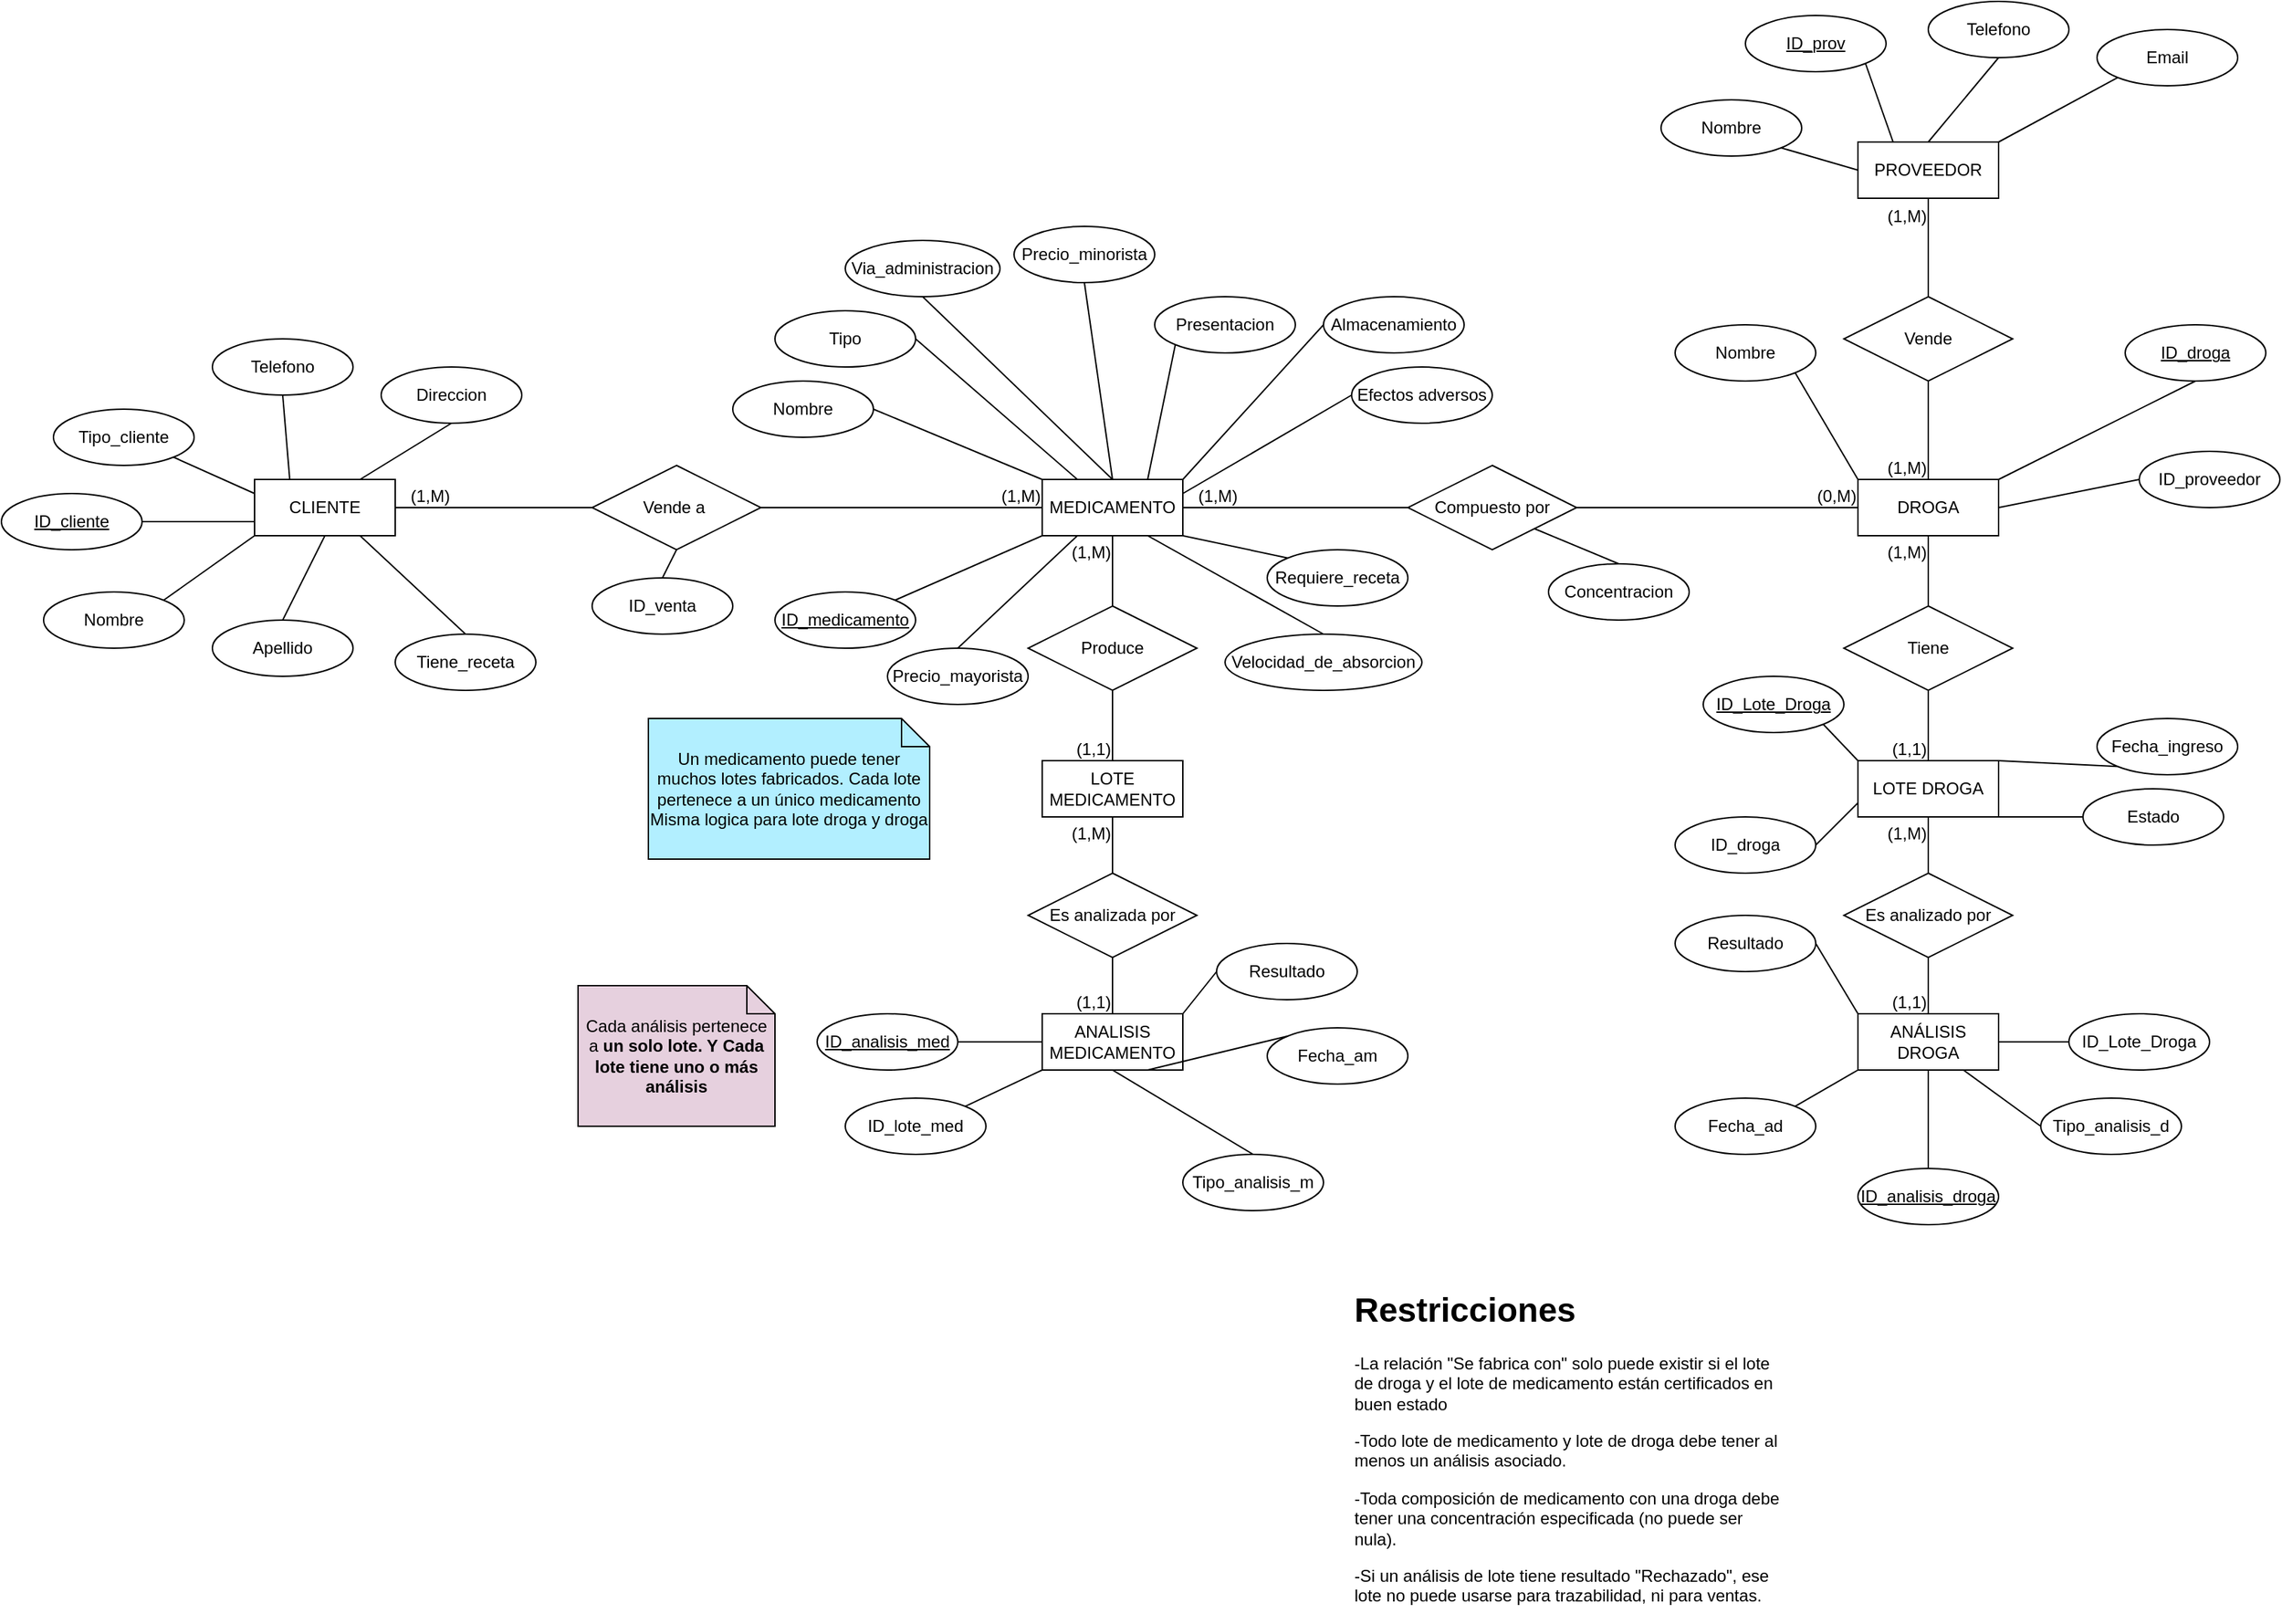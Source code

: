 <mxfile version="26.1.3">
  <diagram name="Página-1" id="_7hjYO3Eg4ipRepWvSzz">
    <mxGraphModel dx="2694" dy="1879" grid="1" gridSize="10" guides="1" tooltips="1" connect="1" arrows="1" fold="1" page="1" pageScale="1" pageWidth="827" pageHeight="1169" math="0" shadow="0">
      <root>
        <mxCell id="0" />
        <mxCell id="1" parent="0" />
        <mxCell id="qG-8T-zHR3JYp14bLmiY-1" value="MEDICAMENTO" style="whiteSpace=wrap;html=1;align=center;" parent="1" vertex="1">
          <mxGeometry x="290" y="140" width="100" height="40" as="geometry" />
        </mxCell>
        <mxCell id="qG-8T-zHR3JYp14bLmiY-2" value="Nombre" style="ellipse;whiteSpace=wrap;html=1;align=center;" parent="1" vertex="1">
          <mxGeometry x="70" y="70" width="100" height="40" as="geometry" />
        </mxCell>
        <mxCell id="qG-8T-zHR3JYp14bLmiY-3" value="ID_medicamento" style="ellipse;whiteSpace=wrap;html=1;align=center;fontStyle=4;" parent="1" vertex="1">
          <mxGeometry x="100" y="220" width="100" height="40" as="geometry" />
        </mxCell>
        <mxCell id="qG-8T-zHR3JYp14bLmiY-4" value="Tipo" style="ellipse;whiteSpace=wrap;html=1;align=center;" parent="1" vertex="1">
          <mxGeometry x="100" y="20" width="100" height="40" as="geometry" />
        </mxCell>
        <mxCell id="qG-8T-zHR3JYp14bLmiY-5" value="" style="endArrow=none;html=1;rounded=0;exitX=1;exitY=0.5;exitDx=0;exitDy=0;entryX=0.25;entryY=0;entryDx=0;entryDy=0;" parent="1" source="qG-8T-zHR3JYp14bLmiY-4" target="qG-8T-zHR3JYp14bLmiY-1" edge="1">
          <mxGeometry relative="1" as="geometry">
            <mxPoint x="330" y="220" as="sourcePoint" />
            <mxPoint x="490" y="220" as="targetPoint" />
          </mxGeometry>
        </mxCell>
        <mxCell id="qG-8T-zHR3JYp14bLmiY-6" value="" style="endArrow=none;html=1;rounded=0;exitX=1;exitY=0.5;exitDx=0;exitDy=0;entryX=0;entryY=0;entryDx=0;entryDy=0;" parent="1" source="qG-8T-zHR3JYp14bLmiY-2" target="qG-8T-zHR3JYp14bLmiY-1" edge="1">
          <mxGeometry relative="1" as="geometry">
            <mxPoint x="330" y="220" as="sourcePoint" />
            <mxPoint x="490" y="220" as="targetPoint" />
          </mxGeometry>
        </mxCell>
        <mxCell id="qG-8T-zHR3JYp14bLmiY-7" value="" style="endArrow=none;html=1;rounded=0;exitX=1;exitY=0;exitDx=0;exitDy=0;entryX=0;entryY=1;entryDx=0;entryDy=0;" parent="1" source="qG-8T-zHR3JYp14bLmiY-3" target="qG-8T-zHR3JYp14bLmiY-1" edge="1">
          <mxGeometry relative="1" as="geometry">
            <mxPoint x="330" y="220" as="sourcePoint" />
            <mxPoint x="490" y="220" as="targetPoint" />
          </mxGeometry>
        </mxCell>
        <mxCell id="qG-8T-zHR3JYp14bLmiY-8" value="Via_administracion" style="ellipse;whiteSpace=wrap;html=1;align=center;" parent="1" vertex="1">
          <mxGeometry x="150" y="-30" width="110" height="40" as="geometry" />
        </mxCell>
        <mxCell id="qG-8T-zHR3JYp14bLmiY-9" value="" style="endArrow=none;html=1;rounded=0;exitX=0.5;exitY=1;exitDx=0;exitDy=0;entryX=0.5;entryY=0;entryDx=0;entryDy=0;" parent="1" source="qG-8T-zHR3JYp14bLmiY-8" target="qG-8T-zHR3JYp14bLmiY-1" edge="1">
          <mxGeometry relative="1" as="geometry">
            <mxPoint x="330" y="220" as="sourcePoint" />
            <mxPoint x="490" y="220" as="targetPoint" />
          </mxGeometry>
        </mxCell>
        <mxCell id="qG-8T-zHR3JYp14bLmiY-11" value="Precio_minorista" style="ellipse;whiteSpace=wrap;html=1;align=center;" parent="1" vertex="1">
          <mxGeometry x="270" y="-40" width="100" height="40" as="geometry" />
        </mxCell>
        <mxCell id="qG-8T-zHR3JYp14bLmiY-12" value="Precio_mayorista" style="ellipse;whiteSpace=wrap;html=1;align=center;" parent="1" vertex="1">
          <mxGeometry x="180" y="260" width="100" height="40" as="geometry" />
        </mxCell>
        <mxCell id="qG-8T-zHR3JYp14bLmiY-13" value="" style="endArrow=none;html=1;rounded=0;exitX=0.5;exitY=0;exitDx=0;exitDy=0;entryX=0.25;entryY=1;entryDx=0;entryDy=0;" parent="1" source="qG-8T-zHR3JYp14bLmiY-12" target="qG-8T-zHR3JYp14bLmiY-1" edge="1">
          <mxGeometry relative="1" as="geometry">
            <mxPoint x="330" y="220" as="sourcePoint" />
            <mxPoint x="490" y="220" as="targetPoint" />
          </mxGeometry>
        </mxCell>
        <mxCell id="qG-8T-zHR3JYp14bLmiY-14" value="Velocidad_de_absorcion" style="ellipse;whiteSpace=wrap;html=1;align=center;" parent="1" vertex="1">
          <mxGeometry x="420" y="250" width="140" height="40" as="geometry" />
        </mxCell>
        <mxCell id="qG-8T-zHR3JYp14bLmiY-15" value="" style="endArrow=none;html=1;rounded=0;exitX=0.75;exitY=1;exitDx=0;exitDy=0;entryX=0.5;entryY=0;entryDx=0;entryDy=0;" parent="1" source="qG-8T-zHR3JYp14bLmiY-1" target="qG-8T-zHR3JYp14bLmiY-14" edge="1">
          <mxGeometry relative="1" as="geometry">
            <mxPoint x="330" y="220" as="sourcePoint" />
            <mxPoint x="490" y="220" as="targetPoint" />
          </mxGeometry>
        </mxCell>
        <mxCell id="qG-8T-zHR3JYp14bLmiY-16" value="Requiere_receta" style="ellipse;whiteSpace=wrap;html=1;align=center;" parent="1" vertex="1">
          <mxGeometry x="450" y="190" width="100" height="40" as="geometry" />
        </mxCell>
        <mxCell id="qG-8T-zHR3JYp14bLmiY-17" value="" style="endArrow=none;html=1;rounded=0;exitX=0.5;exitY=1;exitDx=0;exitDy=0;entryX=0.5;entryY=0;entryDx=0;entryDy=0;" parent="1" source="qG-8T-zHR3JYp14bLmiY-11" target="qG-8T-zHR3JYp14bLmiY-1" edge="1">
          <mxGeometry relative="1" as="geometry">
            <mxPoint x="330" y="220" as="sourcePoint" />
            <mxPoint x="490" y="220" as="targetPoint" />
          </mxGeometry>
        </mxCell>
        <mxCell id="qG-8T-zHR3JYp14bLmiY-18" value="" style="endArrow=none;html=1;rounded=0;exitX=1;exitY=1;exitDx=0;exitDy=0;entryX=0;entryY=0;entryDx=0;entryDy=0;" parent="1" source="qG-8T-zHR3JYp14bLmiY-1" target="qG-8T-zHR3JYp14bLmiY-16" edge="1">
          <mxGeometry relative="1" as="geometry">
            <mxPoint x="330" y="220" as="sourcePoint" />
            <mxPoint x="490" y="220" as="targetPoint" />
          </mxGeometry>
        </mxCell>
        <mxCell id="qG-8T-zHR3JYp14bLmiY-19" value="Presentacion" style="ellipse;whiteSpace=wrap;html=1;align=center;" parent="1" vertex="1">
          <mxGeometry x="370" y="10" width="100" height="40" as="geometry" />
        </mxCell>
        <mxCell id="qG-8T-zHR3JYp14bLmiY-20" value="Almacenamiento" style="ellipse;whiteSpace=wrap;html=1;align=center;" parent="1" vertex="1">
          <mxGeometry x="490" y="10" width="100" height="40" as="geometry" />
        </mxCell>
        <mxCell id="qG-8T-zHR3JYp14bLmiY-21" value="Efectos adversos" style="ellipse;whiteSpace=wrap;html=1;align=center;" parent="1" vertex="1">
          <mxGeometry x="510" y="60" width="100" height="40" as="geometry" />
        </mxCell>
        <mxCell id="qG-8T-zHR3JYp14bLmiY-22" value="" style="endArrow=none;html=1;rounded=0;exitX=0.75;exitY=0;exitDx=0;exitDy=0;entryX=0;entryY=1;entryDx=0;entryDy=0;" parent="1" source="qG-8T-zHR3JYp14bLmiY-1" target="qG-8T-zHR3JYp14bLmiY-19" edge="1">
          <mxGeometry relative="1" as="geometry">
            <mxPoint x="330" y="220" as="sourcePoint" />
            <mxPoint x="490" y="220" as="targetPoint" />
          </mxGeometry>
        </mxCell>
        <mxCell id="qG-8T-zHR3JYp14bLmiY-23" value="" style="endArrow=none;html=1;rounded=0;exitX=1;exitY=0;exitDx=0;exitDy=0;entryX=0;entryY=0.5;entryDx=0;entryDy=0;" parent="1" source="qG-8T-zHR3JYp14bLmiY-1" target="qG-8T-zHR3JYp14bLmiY-20" edge="1">
          <mxGeometry relative="1" as="geometry">
            <mxPoint x="330" y="220" as="sourcePoint" />
            <mxPoint x="490" y="220" as="targetPoint" />
          </mxGeometry>
        </mxCell>
        <mxCell id="qG-8T-zHR3JYp14bLmiY-24" value="" style="endArrow=none;html=1;rounded=0;entryX=0;entryY=0.5;entryDx=0;entryDy=0;exitX=1;exitY=0.25;exitDx=0;exitDy=0;" parent="1" source="qG-8T-zHR3JYp14bLmiY-1" target="qG-8T-zHR3JYp14bLmiY-21" edge="1">
          <mxGeometry relative="1" as="geometry">
            <mxPoint x="400" y="150" as="sourcePoint" />
            <mxPoint x="490" y="220" as="targetPoint" />
          </mxGeometry>
        </mxCell>
        <mxCell id="qG-8T-zHR3JYp14bLmiY-25" value="DROGA" style="whiteSpace=wrap;html=1;align=center;" parent="1" vertex="1">
          <mxGeometry x="870" y="140" width="100" height="40" as="geometry" />
        </mxCell>
        <mxCell id="qG-8T-zHR3JYp14bLmiY-26" value="ID_droga" style="ellipse;whiteSpace=wrap;html=1;align=center;fontStyle=4;" parent="1" vertex="1">
          <mxGeometry x="1060" y="30" width="100" height="40" as="geometry" />
        </mxCell>
        <mxCell id="qG-8T-zHR3JYp14bLmiY-27" value="" style="endArrow=none;html=1;rounded=0;exitX=0.5;exitY=1;exitDx=0;exitDy=0;entryX=1;entryY=0;entryDx=0;entryDy=0;" parent="1" source="qG-8T-zHR3JYp14bLmiY-26" target="qG-8T-zHR3JYp14bLmiY-25" edge="1">
          <mxGeometry relative="1" as="geometry">
            <mxPoint x="710" y="220" as="sourcePoint" />
            <mxPoint x="870" y="220" as="targetPoint" />
          </mxGeometry>
        </mxCell>
        <mxCell id="qG-8T-zHR3JYp14bLmiY-28" value="Nombre" style="ellipse;whiteSpace=wrap;html=1;align=center;" parent="1" vertex="1">
          <mxGeometry x="740" y="30" width="100" height="40" as="geometry" />
        </mxCell>
        <mxCell id="qG-8T-zHR3JYp14bLmiY-29" value="" style="endArrow=none;html=1;rounded=0;exitX=1;exitY=1;exitDx=0;exitDy=0;entryX=0;entryY=0;entryDx=0;entryDy=0;" parent="1" source="qG-8T-zHR3JYp14bLmiY-28" target="qG-8T-zHR3JYp14bLmiY-25" edge="1">
          <mxGeometry relative="1" as="geometry">
            <mxPoint x="710" y="220" as="sourcePoint" />
            <mxPoint x="870" y="220" as="targetPoint" />
          </mxGeometry>
        </mxCell>
        <mxCell id="qG-8T-zHR3JYp14bLmiY-37" value="LOTE DROGA" style="whiteSpace=wrap;html=1;align=center;" parent="1" vertex="1">
          <mxGeometry x="870" y="340" width="100" height="40" as="geometry" />
        </mxCell>
        <mxCell id="qG-8T-zHR3JYp14bLmiY-38" value="ID_Lote_Droga" style="ellipse;whiteSpace=wrap;html=1;align=center;fontStyle=4;" parent="1" vertex="1">
          <mxGeometry x="760" y="280" width="100" height="40" as="geometry" />
        </mxCell>
        <mxCell id="qG-8T-zHR3JYp14bLmiY-39" value="ID_droga" style="ellipse;whiteSpace=wrap;html=1;align=center;" parent="1" vertex="1">
          <mxGeometry x="740" y="380" width="100" height="40" as="geometry" />
        </mxCell>
        <mxCell id="qG-8T-zHR3JYp14bLmiY-40" value="Estado" style="ellipse;whiteSpace=wrap;html=1;align=center;" parent="1" vertex="1">
          <mxGeometry x="1030" y="360" width="100" height="40" as="geometry" />
        </mxCell>
        <mxCell id="qG-8T-zHR3JYp14bLmiY-41" value="Fecha_ingreso" style="ellipse;whiteSpace=wrap;html=1;align=center;" parent="1" vertex="1">
          <mxGeometry x="1040" y="310" width="100" height="40" as="geometry" />
        </mxCell>
        <mxCell id="qG-8T-zHR3JYp14bLmiY-42" value="" style="endArrow=none;html=1;rounded=0;exitX=0;exitY=0.5;exitDx=0;exitDy=0;entryX=1;entryY=1;entryDx=0;entryDy=0;" parent="1" source="qG-8T-zHR3JYp14bLmiY-40" target="qG-8T-zHR3JYp14bLmiY-37" edge="1">
          <mxGeometry relative="1" as="geometry">
            <mxPoint x="710" y="320" as="sourcePoint" />
            <mxPoint x="870" y="320" as="targetPoint" />
          </mxGeometry>
        </mxCell>
        <mxCell id="qG-8T-zHR3JYp14bLmiY-43" value="" style="endArrow=none;html=1;rounded=0;exitX=1;exitY=0.5;exitDx=0;exitDy=0;entryX=0;entryY=0.75;entryDx=0;entryDy=0;" parent="1" source="qG-8T-zHR3JYp14bLmiY-39" target="qG-8T-zHR3JYp14bLmiY-37" edge="1">
          <mxGeometry relative="1" as="geometry">
            <mxPoint x="710" y="320" as="sourcePoint" />
            <mxPoint x="870" y="320" as="targetPoint" />
          </mxGeometry>
        </mxCell>
        <mxCell id="qG-8T-zHR3JYp14bLmiY-44" value="" style="endArrow=none;html=1;rounded=0;exitX=1;exitY=1;exitDx=0;exitDy=0;entryX=0;entryY=0;entryDx=0;entryDy=0;" parent="1" source="qG-8T-zHR3JYp14bLmiY-38" target="qG-8T-zHR3JYp14bLmiY-37" edge="1">
          <mxGeometry relative="1" as="geometry">
            <mxPoint x="710" y="320" as="sourcePoint" />
            <mxPoint x="870" y="320" as="targetPoint" />
          </mxGeometry>
        </mxCell>
        <mxCell id="qG-8T-zHR3JYp14bLmiY-45" value="" style="endArrow=none;html=1;rounded=0;exitX=0;exitY=1;exitDx=0;exitDy=0;entryX=1;entryY=0;entryDx=0;entryDy=0;" parent="1" source="qG-8T-zHR3JYp14bLmiY-41" target="qG-8T-zHR3JYp14bLmiY-37" edge="1">
          <mxGeometry relative="1" as="geometry">
            <mxPoint x="710" y="320" as="sourcePoint" />
            <mxPoint x="870" y="320" as="targetPoint" />
          </mxGeometry>
        </mxCell>
        <mxCell id="qG-8T-zHR3JYp14bLmiY-46" value="ANÁLISIS DROGA" style="whiteSpace=wrap;html=1;align=center;" parent="1" vertex="1">
          <mxGeometry x="870" y="520" width="100" height="40" as="geometry" />
        </mxCell>
        <mxCell id="qG-8T-zHR3JYp14bLmiY-47" value="Resultado" style="ellipse;whiteSpace=wrap;html=1;align=center;" parent="1" vertex="1">
          <mxGeometry x="740" y="450" width="100" height="40" as="geometry" />
        </mxCell>
        <mxCell id="qG-8T-zHR3JYp14bLmiY-48" value="ID_Lote_Droga" style="ellipse;whiteSpace=wrap;html=1;align=center;" parent="1" vertex="1">
          <mxGeometry x="1020" y="520" width="100" height="40" as="geometry" />
        </mxCell>
        <mxCell id="hQHhv29obX2Jll2vHx8n-1" value="" style="endArrow=none;html=1;rounded=0;exitX=0;exitY=0.5;exitDx=0;exitDy=0;entryX=1;entryY=0.5;entryDx=0;entryDy=0;" parent="1" source="qG-8T-zHR3JYp14bLmiY-48" target="qG-8T-zHR3JYp14bLmiY-46" edge="1">
          <mxGeometry relative="1" as="geometry">
            <mxPoint x="490" y="420" as="sourcePoint" />
            <mxPoint x="650" y="420" as="targetPoint" />
          </mxGeometry>
        </mxCell>
        <mxCell id="hQHhv29obX2Jll2vHx8n-2" value="" style="endArrow=none;html=1;rounded=0;exitX=1;exitY=0.5;exitDx=0;exitDy=0;entryX=0;entryY=0;entryDx=0;entryDy=0;" parent="1" source="qG-8T-zHR3JYp14bLmiY-47" target="qG-8T-zHR3JYp14bLmiY-46" edge="1">
          <mxGeometry relative="1" as="geometry">
            <mxPoint x="490" y="420" as="sourcePoint" />
            <mxPoint x="650" y="420" as="targetPoint" />
          </mxGeometry>
        </mxCell>
        <mxCell id="hQHhv29obX2Jll2vHx8n-3" value="Compuesto por" style="shape=rhombus;perimeter=rhombusPerimeter;whiteSpace=wrap;html=1;align=center;" parent="1" vertex="1">
          <mxGeometry x="550" y="130" width="120" height="60" as="geometry" />
        </mxCell>
        <mxCell id="hQHhv29obX2Jll2vHx8n-4" value="" style="endArrow=none;html=1;rounded=0;entryX=1;entryY=0.5;entryDx=0;entryDy=0;exitX=0;exitY=0.5;exitDx=0;exitDy=0;" parent="1" source="hQHhv29obX2Jll2vHx8n-3" target="qG-8T-zHR3JYp14bLmiY-1" edge="1">
          <mxGeometry relative="1" as="geometry">
            <mxPoint x="730" y="130" as="sourcePoint" />
            <mxPoint x="890" y="130" as="targetPoint" />
          </mxGeometry>
        </mxCell>
        <mxCell id="hQHhv29obX2Jll2vHx8n-5" value="(1,M)" style="resizable=0;html=1;whiteSpace=wrap;align=right;verticalAlign=bottom;" parent="hQHhv29obX2Jll2vHx8n-4" connectable="0" vertex="1">
          <mxGeometry x="1" relative="1" as="geometry">
            <mxPoint x="40" as="offset" />
          </mxGeometry>
        </mxCell>
        <mxCell id="hQHhv29obX2Jll2vHx8n-7" value="" style="endArrow=none;html=1;rounded=0;entryX=0;entryY=0.5;entryDx=0;entryDy=0;exitX=1;exitY=0.5;exitDx=0;exitDy=0;" parent="1" source="hQHhv29obX2Jll2vHx8n-3" target="qG-8T-zHR3JYp14bLmiY-25" edge="1">
          <mxGeometry relative="1" as="geometry">
            <mxPoint x="600" y="140" as="sourcePoint" />
            <mxPoint x="760" y="140" as="targetPoint" />
          </mxGeometry>
        </mxCell>
        <mxCell id="hQHhv29obX2Jll2vHx8n-8" value="(0,M)" style="resizable=0;html=1;whiteSpace=wrap;align=right;verticalAlign=bottom;" parent="hQHhv29obX2Jll2vHx8n-7" connectable="0" vertex="1">
          <mxGeometry x="1" relative="1" as="geometry" />
        </mxCell>
        <mxCell id="hQHhv29obX2Jll2vHx8n-9" value="Tiene" style="shape=rhombus;perimeter=rhombusPerimeter;whiteSpace=wrap;html=1;align=center;" parent="1" vertex="1">
          <mxGeometry x="860" y="230" width="120" height="60" as="geometry" />
        </mxCell>
        <mxCell id="hQHhv29obX2Jll2vHx8n-10" value="Produce" style="shape=rhombus;perimeter=rhombusPerimeter;whiteSpace=wrap;html=1;align=center;" parent="1" vertex="1">
          <mxGeometry x="280" y="230" width="120" height="60" as="geometry" />
        </mxCell>
        <mxCell id="hQHhv29obX2Jll2vHx8n-11" value="LOTE MEDICAMENTO" style="whiteSpace=wrap;html=1;align=center;" parent="1" vertex="1">
          <mxGeometry x="290" y="340" width="100" height="40" as="geometry" />
        </mxCell>
        <mxCell id="hQHhv29obX2Jll2vHx8n-12" value="" style="endArrow=none;html=1;rounded=0;entryX=0.5;entryY=0;entryDx=0;entryDy=0;exitX=0.5;exitY=1;exitDx=0;exitDy=0;" parent="1" source="hQHhv29obX2Jll2vHx8n-9" target="qG-8T-zHR3JYp14bLmiY-37" edge="1">
          <mxGeometry relative="1" as="geometry">
            <mxPoint x="450" y="350" as="sourcePoint" />
            <mxPoint x="610" y="350" as="targetPoint" />
          </mxGeometry>
        </mxCell>
        <mxCell id="hQHhv29obX2Jll2vHx8n-13" value="(1,1)" style="resizable=0;html=1;whiteSpace=wrap;align=right;verticalAlign=bottom;" parent="hQHhv29obX2Jll2vHx8n-12" connectable="0" vertex="1">
          <mxGeometry x="1" relative="1" as="geometry" />
        </mxCell>
        <mxCell id="hQHhv29obX2Jll2vHx8n-14" value="" style="endArrow=none;html=1;rounded=0;entryX=0.5;entryY=1;entryDx=0;entryDy=0;exitX=0.5;exitY=0;exitDx=0;exitDy=0;" parent="1" source="hQHhv29obX2Jll2vHx8n-9" target="qG-8T-zHR3JYp14bLmiY-25" edge="1">
          <mxGeometry relative="1" as="geometry">
            <mxPoint x="450" y="350" as="sourcePoint" />
            <mxPoint x="610" y="350" as="targetPoint" />
          </mxGeometry>
        </mxCell>
        <mxCell id="hQHhv29obX2Jll2vHx8n-15" value="(1,M)" style="resizable=0;html=1;whiteSpace=wrap;align=right;verticalAlign=bottom;" parent="hQHhv29obX2Jll2vHx8n-14" connectable="0" vertex="1">
          <mxGeometry x="1" relative="1" as="geometry">
            <mxPoint y="20" as="offset" />
          </mxGeometry>
        </mxCell>
        <mxCell id="hQHhv29obX2Jll2vHx8n-17" value="" style="endArrow=none;html=1;rounded=0;exitX=0.5;exitY=0;exitDx=0;exitDy=0;entryX=0.5;entryY=1;entryDx=0;entryDy=0;" parent="1" source="hQHhv29obX2Jll2vHx8n-10" target="qG-8T-zHR3JYp14bLmiY-1" edge="1">
          <mxGeometry relative="1" as="geometry">
            <mxPoint x="270" y="180" as="sourcePoint" />
            <mxPoint x="340" y="200" as="targetPoint" />
          </mxGeometry>
        </mxCell>
        <mxCell id="hQHhv29obX2Jll2vHx8n-18" value="(1,M)" style="resizable=0;html=1;whiteSpace=wrap;align=right;verticalAlign=bottom;" parent="hQHhv29obX2Jll2vHx8n-17" connectable="0" vertex="1">
          <mxGeometry x="1" relative="1" as="geometry">
            <mxPoint y="20" as="offset" />
          </mxGeometry>
        </mxCell>
        <mxCell id="hQHhv29obX2Jll2vHx8n-21" value="" style="endArrow=none;html=1;rounded=0;entryX=0.5;entryY=0;entryDx=0;entryDy=0;exitX=0.5;exitY=1;exitDx=0;exitDy=0;" parent="1" source="hQHhv29obX2Jll2vHx8n-10" target="hQHhv29obX2Jll2vHx8n-11" edge="1">
          <mxGeometry relative="1" as="geometry">
            <mxPoint x="270" y="370" as="sourcePoint" />
            <mxPoint x="430" y="370" as="targetPoint" />
          </mxGeometry>
        </mxCell>
        <mxCell id="hQHhv29obX2Jll2vHx8n-22" value="(1,1)" style="resizable=0;html=1;whiteSpace=wrap;align=right;verticalAlign=bottom;" parent="hQHhv29obX2Jll2vHx8n-21" connectable="0" vertex="1">
          <mxGeometry x="1" relative="1" as="geometry" />
        </mxCell>
        <mxCell id="hQHhv29obX2Jll2vHx8n-23" value="Es analizado por" style="shape=rhombus;perimeter=rhombusPerimeter;whiteSpace=wrap;html=1;align=center;" parent="1" vertex="1">
          <mxGeometry x="860" y="420" width="120" height="60" as="geometry" />
        </mxCell>
        <mxCell id="hQHhv29obX2Jll2vHx8n-24" value="" style="endArrow=none;html=1;rounded=0;entryX=0.5;entryY=0;entryDx=0;entryDy=0;exitX=0.5;exitY=1;exitDx=0;exitDy=0;" parent="1" source="hQHhv29obX2Jll2vHx8n-23" target="qG-8T-zHR3JYp14bLmiY-46" edge="1">
          <mxGeometry relative="1" as="geometry">
            <mxPoint x="800" y="540" as="sourcePoint" />
            <mxPoint x="960" y="540" as="targetPoint" />
          </mxGeometry>
        </mxCell>
        <mxCell id="hQHhv29obX2Jll2vHx8n-25" value="(1,1)" style="resizable=0;html=1;whiteSpace=wrap;align=right;verticalAlign=bottom;" parent="hQHhv29obX2Jll2vHx8n-24" connectable="0" vertex="1">
          <mxGeometry x="1" relative="1" as="geometry" />
        </mxCell>
        <mxCell id="hQHhv29obX2Jll2vHx8n-26" value="" style="endArrow=none;html=1;rounded=0;entryX=0.5;entryY=1;entryDx=0;entryDy=0;exitX=0.5;exitY=0;exitDx=0;exitDy=0;" parent="1" source="hQHhv29obX2Jll2vHx8n-23" target="qG-8T-zHR3JYp14bLmiY-37" edge="1">
          <mxGeometry relative="1" as="geometry">
            <mxPoint x="800" y="540" as="sourcePoint" />
            <mxPoint x="970" y="410" as="targetPoint" />
          </mxGeometry>
        </mxCell>
        <mxCell id="hQHhv29obX2Jll2vHx8n-27" value="(1,M)" style="resizable=0;html=1;whiteSpace=wrap;align=right;verticalAlign=bottom;" parent="hQHhv29obX2Jll2vHx8n-26" connectable="0" vertex="1">
          <mxGeometry x="1" relative="1" as="geometry">
            <mxPoint y="20" as="offset" />
          </mxGeometry>
        </mxCell>
        <mxCell id="hQHhv29obX2Jll2vHx8n-29" value="Es analizada por" style="shape=rhombus;perimeter=rhombusPerimeter;whiteSpace=wrap;html=1;align=center;" parent="1" vertex="1">
          <mxGeometry x="280" y="420" width="120" height="60" as="geometry" />
        </mxCell>
        <mxCell id="hQHhv29obX2Jll2vHx8n-30" value="ANALISIS MEDICAMENTO" style="whiteSpace=wrap;html=1;align=center;" parent="1" vertex="1">
          <mxGeometry x="290" y="520" width="100" height="40" as="geometry" />
        </mxCell>
        <mxCell id="hQHhv29obX2Jll2vHx8n-31" value="" style="endArrow=none;html=1;rounded=0;entryX=0.5;entryY=0;entryDx=0;entryDy=0;exitX=0.5;exitY=1;exitDx=0;exitDy=0;" parent="1" source="hQHhv29obX2Jll2vHx8n-29" target="hQHhv29obX2Jll2vHx8n-30" edge="1">
          <mxGeometry relative="1" as="geometry">
            <mxPoint x="500" y="410" as="sourcePoint" />
            <mxPoint x="660" y="410" as="targetPoint" />
          </mxGeometry>
        </mxCell>
        <mxCell id="hQHhv29obX2Jll2vHx8n-32" value="(1,1)" style="resizable=0;html=1;whiteSpace=wrap;align=right;verticalAlign=bottom;" parent="hQHhv29obX2Jll2vHx8n-31" connectable="0" vertex="1">
          <mxGeometry x="1" relative="1" as="geometry" />
        </mxCell>
        <mxCell id="hQHhv29obX2Jll2vHx8n-33" value="" style="endArrow=none;html=1;rounded=0;entryX=0.5;entryY=1;entryDx=0;entryDy=0;exitX=0.5;exitY=0;exitDx=0;exitDy=0;" parent="1" source="hQHhv29obX2Jll2vHx8n-29" target="hQHhv29obX2Jll2vHx8n-11" edge="1">
          <mxGeometry relative="1" as="geometry">
            <mxPoint x="410" y="460" as="sourcePoint" />
            <mxPoint x="570" y="460" as="targetPoint" />
          </mxGeometry>
        </mxCell>
        <mxCell id="hQHhv29obX2Jll2vHx8n-34" value="(1,M)" style="resizable=0;html=1;whiteSpace=wrap;align=right;verticalAlign=bottom;" parent="hQHhv29obX2Jll2vHx8n-33" connectable="0" vertex="1">
          <mxGeometry x="1" relative="1" as="geometry">
            <mxPoint y="20" as="offset" />
          </mxGeometry>
        </mxCell>
        <mxCell id="hQHhv29obX2Jll2vHx8n-35" value="ID_analisis_med" style="ellipse;whiteSpace=wrap;html=1;align=center;fontStyle=4;" parent="1" vertex="1">
          <mxGeometry x="130" y="520" width="100" height="40" as="geometry" />
        </mxCell>
        <mxCell id="hQHhv29obX2Jll2vHx8n-36" value="ID_lote_med" style="ellipse;whiteSpace=wrap;html=1;align=center;" parent="1" vertex="1">
          <mxGeometry x="150" y="580" width="100" height="40" as="geometry" />
        </mxCell>
        <mxCell id="hQHhv29obX2Jll2vHx8n-37" value="Resultado" style="ellipse;whiteSpace=wrap;html=1;align=center;" parent="1" vertex="1">
          <mxGeometry x="414" y="470" width="100" height="40" as="geometry" />
        </mxCell>
        <mxCell id="hQHhv29obX2Jll2vHx8n-38" value="Fecha_am" style="ellipse;whiteSpace=wrap;html=1;align=center;" parent="1" vertex="1">
          <mxGeometry x="450" y="530" width="100" height="40" as="geometry" />
        </mxCell>
        <mxCell id="hQHhv29obX2Jll2vHx8n-39" value="Tipo_analisis_m" style="ellipse;whiteSpace=wrap;html=1;align=center;" parent="1" vertex="1">
          <mxGeometry x="390" y="620" width="100" height="40" as="geometry" />
        </mxCell>
        <mxCell id="hQHhv29obX2Jll2vHx8n-40" value="" style="endArrow=none;html=1;rounded=0;exitX=1;exitY=0.5;exitDx=0;exitDy=0;entryX=0;entryY=0.5;entryDx=0;entryDy=0;" parent="1" source="hQHhv29obX2Jll2vHx8n-35" target="hQHhv29obX2Jll2vHx8n-30" edge="1">
          <mxGeometry relative="1" as="geometry">
            <mxPoint x="500" y="490" as="sourcePoint" />
            <mxPoint x="660" y="490" as="targetPoint" />
          </mxGeometry>
        </mxCell>
        <mxCell id="hQHhv29obX2Jll2vHx8n-41" value="" style="endArrow=none;html=1;rounded=0;exitX=1;exitY=0;exitDx=0;exitDy=0;entryX=0;entryY=1;entryDx=0;entryDy=0;" parent="1" source="hQHhv29obX2Jll2vHx8n-36" target="hQHhv29obX2Jll2vHx8n-30" edge="1">
          <mxGeometry relative="1" as="geometry">
            <mxPoint x="500" y="490" as="sourcePoint" />
            <mxPoint x="660" y="490" as="targetPoint" />
          </mxGeometry>
        </mxCell>
        <mxCell id="hQHhv29obX2Jll2vHx8n-42" value="" style="endArrow=none;html=1;rounded=0;exitX=0.5;exitY=1;exitDx=0;exitDy=0;entryX=0.5;entryY=0;entryDx=0;entryDy=0;" parent="1" source="hQHhv29obX2Jll2vHx8n-30" target="hQHhv29obX2Jll2vHx8n-39" edge="1">
          <mxGeometry relative="1" as="geometry">
            <mxPoint x="500" y="490" as="sourcePoint" />
            <mxPoint x="660" y="490" as="targetPoint" />
          </mxGeometry>
        </mxCell>
        <mxCell id="hQHhv29obX2Jll2vHx8n-43" value="" style="endArrow=none;html=1;rounded=0;exitX=0.75;exitY=1;exitDx=0;exitDy=0;entryX=0;entryY=0;entryDx=0;entryDy=0;" parent="1" source="hQHhv29obX2Jll2vHx8n-30" target="hQHhv29obX2Jll2vHx8n-38" edge="1">
          <mxGeometry relative="1" as="geometry">
            <mxPoint x="500" y="490" as="sourcePoint" />
            <mxPoint x="660" y="490" as="targetPoint" />
          </mxGeometry>
        </mxCell>
        <mxCell id="hQHhv29obX2Jll2vHx8n-45" value="" style="endArrow=none;html=1;rounded=0;exitX=1;exitY=0;exitDx=0;exitDy=0;entryX=0;entryY=0.5;entryDx=0;entryDy=0;" parent="1" source="hQHhv29obX2Jll2vHx8n-30" target="hQHhv29obX2Jll2vHx8n-37" edge="1">
          <mxGeometry relative="1" as="geometry">
            <mxPoint x="500" y="490" as="sourcePoint" />
            <mxPoint x="660" y="490" as="targetPoint" />
          </mxGeometry>
        </mxCell>
        <mxCell id="hQHhv29obX2Jll2vHx8n-46" value="Fecha_ad" style="ellipse;whiteSpace=wrap;html=1;align=center;" parent="1" vertex="1">
          <mxGeometry x="740" y="580" width="100" height="40" as="geometry" />
        </mxCell>
        <mxCell id="hQHhv29obX2Jll2vHx8n-47" value="Tipo_analisis_d" style="ellipse;whiteSpace=wrap;html=1;align=center;" parent="1" vertex="1">
          <mxGeometry x="1000" y="580" width="100" height="40" as="geometry" />
        </mxCell>
        <mxCell id="hQHhv29obX2Jll2vHx8n-48" value="" style="endArrow=none;html=1;rounded=0;exitX=1;exitY=0;exitDx=0;exitDy=0;entryX=0;entryY=1;entryDx=0;entryDy=0;" parent="1" source="hQHhv29obX2Jll2vHx8n-46" target="qG-8T-zHR3JYp14bLmiY-46" edge="1">
          <mxGeometry relative="1" as="geometry">
            <mxPoint x="570" y="470" as="sourcePoint" />
            <mxPoint x="730" y="470" as="targetPoint" />
          </mxGeometry>
        </mxCell>
        <mxCell id="hQHhv29obX2Jll2vHx8n-49" value="" style="endArrow=none;html=1;rounded=0;entryX=0;entryY=0.5;entryDx=0;entryDy=0;exitX=0.75;exitY=1;exitDx=0;exitDy=0;" parent="1" source="qG-8T-zHR3JYp14bLmiY-46" target="hQHhv29obX2Jll2vHx8n-47" edge="1">
          <mxGeometry relative="1" as="geometry">
            <mxPoint x="570" y="470" as="sourcePoint" />
            <mxPoint x="730" y="470" as="targetPoint" />
          </mxGeometry>
        </mxCell>
        <mxCell id="hQHhv29obX2Jll2vHx8n-51" value="Un medicamento puede tener muchos lotes fabricados. Cada lote pertenece a un único medicamento&lt;div&gt;Misma logica para lote droga y droga&lt;/div&gt;" style="shape=note;size=20;whiteSpace=wrap;html=1;fillColor=#B2EFFF;" parent="1" vertex="1">
          <mxGeometry x="10" y="310" width="200" height="100" as="geometry" />
        </mxCell>
        <mxCell id="hQHhv29obX2Jll2vHx8n-52" value="Cada análisis pertenece a &lt;strong data-end=&quot;1335&quot; data-start=&quot;1319&quot;&gt;un solo lote. Y&amp;nbsp;Cada lote tiene uno o más análisis&lt;/strong&gt;" style="shape=note;size=20;whiteSpace=wrap;html=1;fillColor=#E6D0DE;" parent="1" vertex="1">
          <mxGeometry x="-40" y="500" width="140" height="100" as="geometry" />
        </mxCell>
        <mxCell id="hQHhv29obX2Jll2vHx8n-53" value="Concentracion" style="ellipse;whiteSpace=wrap;html=1;align=center;" parent="1" vertex="1">
          <mxGeometry x="650" y="200" width="100" height="40" as="geometry" />
        </mxCell>
        <mxCell id="hQHhv29obX2Jll2vHx8n-54" value="" style="endArrow=none;html=1;rounded=0;exitX=1;exitY=1;exitDx=0;exitDy=0;entryX=0.5;entryY=0;entryDx=0;entryDy=0;" parent="1" source="hQHhv29obX2Jll2vHx8n-3" target="hQHhv29obX2Jll2vHx8n-53" edge="1">
          <mxGeometry relative="1" as="geometry">
            <mxPoint x="570" y="100" as="sourcePoint" />
            <mxPoint x="730" y="100" as="targetPoint" />
          </mxGeometry>
        </mxCell>
        <mxCell id="hQHhv29obX2Jll2vHx8n-55" value="ID_analisis_droga" style="ellipse;whiteSpace=wrap;html=1;align=center;fontStyle=4;" parent="1" vertex="1">
          <mxGeometry x="870" y="630" width="100" height="40" as="geometry" />
        </mxCell>
        <mxCell id="hQHhv29obX2Jll2vHx8n-56" value="" style="endArrow=none;html=1;rounded=0;exitX=0.5;exitY=0;exitDx=0;exitDy=0;entryX=0.5;entryY=1;entryDx=0;entryDy=0;" parent="1" source="hQHhv29obX2Jll2vHx8n-55" target="qG-8T-zHR3JYp14bLmiY-46" edge="1">
          <mxGeometry relative="1" as="geometry">
            <mxPoint x="570" y="470" as="sourcePoint" />
            <mxPoint x="730" y="470" as="targetPoint" />
          </mxGeometry>
        </mxCell>
        <mxCell id="hQHhv29obX2Jll2vHx8n-65" value="&lt;h1 style=&quot;margin-top: 0px;&quot;&gt;Restricciones&lt;/h1&gt;&lt;p&gt;-La relación &quot;Se fabrica con&quot; solo puede existir si el lote de droga y el lote de medicamento están certificados en buen estado&amp;nbsp;&lt;/p&gt;&lt;p&gt;-Todo lote de medicamento y lote de droga debe tener al menos un análisis asociado.&lt;/p&gt;&lt;p&gt;-Toda composición de medicamento con una droga debe tener una concentración especificada (no puede ser nula).&lt;/p&gt;&lt;p&gt;-Si un análisis de lote tiene resultado &quot;Rechazado&quot;, ese lote no puede usarse para trazabilidad, ni para ventas.&lt;/p&gt;" style="text;html=1;whiteSpace=wrap;overflow=hidden;rounded=0;" parent="1" vertex="1">
          <mxGeometry x="510" y="710" width="310" height="240" as="geometry" />
        </mxCell>
        <mxCell id="_4_q6WIBSaUZ8HBPJDtG-1" value="PROVEEDOR" style="whiteSpace=wrap;html=1;align=center;" vertex="1" parent="1">
          <mxGeometry x="870" y="-100" width="100" height="40" as="geometry" />
        </mxCell>
        <mxCell id="_4_q6WIBSaUZ8HBPJDtG-2" style="edgeStyle=orthogonalEdgeStyle;rounded=0;orthogonalLoop=1;jettySize=auto;html=1;exitX=0.5;exitY=1;exitDx=0;exitDy=0;" edge="1" parent="1" source="qG-8T-zHR3JYp14bLmiY-28" target="qG-8T-zHR3JYp14bLmiY-28">
          <mxGeometry relative="1" as="geometry" />
        </mxCell>
        <mxCell id="_4_q6WIBSaUZ8HBPJDtG-3" value="Vende" style="shape=rhombus;perimeter=rhombusPerimeter;whiteSpace=wrap;html=1;align=center;" vertex="1" parent="1">
          <mxGeometry x="860" y="10" width="120" height="60" as="geometry" />
        </mxCell>
        <mxCell id="_4_q6WIBSaUZ8HBPJDtG-4" value="" style="endArrow=none;html=1;rounded=0;entryX=0.5;entryY=1;entryDx=0;entryDy=0;exitX=0.5;exitY=0;exitDx=0;exitDy=0;" edge="1" parent="1" source="_4_q6WIBSaUZ8HBPJDtG-3" target="_4_q6WIBSaUZ8HBPJDtG-1">
          <mxGeometry relative="1" as="geometry">
            <mxPoint x="540" y="170" as="sourcePoint" />
            <mxPoint x="700" y="170" as="targetPoint" />
          </mxGeometry>
        </mxCell>
        <mxCell id="_4_q6WIBSaUZ8HBPJDtG-5" value="(1,M)" style="resizable=0;html=1;whiteSpace=wrap;align=right;verticalAlign=bottom;" connectable="0" vertex="1" parent="_4_q6WIBSaUZ8HBPJDtG-4">
          <mxGeometry x="1" relative="1" as="geometry">
            <mxPoint y="21" as="offset" />
          </mxGeometry>
        </mxCell>
        <mxCell id="_4_q6WIBSaUZ8HBPJDtG-6" value="" style="endArrow=none;html=1;rounded=0;entryX=0.5;entryY=0;entryDx=0;entryDy=0;exitX=0.5;exitY=1;exitDx=0;exitDy=0;" edge="1" parent="1" source="_4_q6WIBSaUZ8HBPJDtG-3" target="qG-8T-zHR3JYp14bLmiY-25">
          <mxGeometry relative="1" as="geometry">
            <mxPoint x="570" y="140" as="sourcePoint" />
            <mxPoint x="730" y="140" as="targetPoint" />
          </mxGeometry>
        </mxCell>
        <mxCell id="_4_q6WIBSaUZ8HBPJDtG-7" value="(1,M)" style="resizable=0;html=1;whiteSpace=wrap;align=right;verticalAlign=bottom;" connectable="0" vertex="1" parent="_4_q6WIBSaUZ8HBPJDtG-6">
          <mxGeometry x="1" relative="1" as="geometry" />
        </mxCell>
        <mxCell id="_4_q6WIBSaUZ8HBPJDtG-9" value="Nombre" style="ellipse;whiteSpace=wrap;html=1;align=center;" vertex="1" parent="1">
          <mxGeometry x="730" y="-130" width="100" height="40" as="geometry" />
        </mxCell>
        <mxCell id="_4_q6WIBSaUZ8HBPJDtG-10" value="ID_prov" style="ellipse;whiteSpace=wrap;html=1;align=center;fontStyle=4;" vertex="1" parent="1">
          <mxGeometry x="790" y="-190" width="100" height="40" as="geometry" />
        </mxCell>
        <mxCell id="_4_q6WIBSaUZ8HBPJDtG-11" value="Telefono" style="ellipse;whiteSpace=wrap;html=1;align=center;" vertex="1" parent="1">
          <mxGeometry x="920" y="-200" width="100" height="40" as="geometry" />
        </mxCell>
        <mxCell id="_4_q6WIBSaUZ8HBPJDtG-12" value="Email" style="ellipse;whiteSpace=wrap;html=1;align=center;" vertex="1" parent="1">
          <mxGeometry x="1040" y="-180" width="100" height="40" as="geometry" />
        </mxCell>
        <mxCell id="_4_q6WIBSaUZ8HBPJDtG-14" value="" style="endArrow=none;html=1;rounded=0;exitX=1;exitY=1;exitDx=0;exitDy=0;entryX=0;entryY=0.5;entryDx=0;entryDy=0;" edge="1" parent="1" source="_4_q6WIBSaUZ8HBPJDtG-9" target="_4_q6WIBSaUZ8HBPJDtG-1">
          <mxGeometry relative="1" as="geometry">
            <mxPoint x="570" y="20" as="sourcePoint" />
            <mxPoint x="730" y="20" as="targetPoint" />
          </mxGeometry>
        </mxCell>
        <mxCell id="_4_q6WIBSaUZ8HBPJDtG-15" value="ID_proveedor" style="ellipse;whiteSpace=wrap;html=1;align=center;" vertex="1" parent="1">
          <mxGeometry x="1070" y="120" width="100" height="40" as="geometry" />
        </mxCell>
        <mxCell id="_4_q6WIBSaUZ8HBPJDtG-16" value="" style="endArrow=none;html=1;rounded=0;entryX=0;entryY=0.5;entryDx=0;entryDy=0;exitX=1;exitY=0.5;exitDx=0;exitDy=0;" edge="1" parent="1" source="qG-8T-zHR3JYp14bLmiY-25" target="_4_q6WIBSaUZ8HBPJDtG-15">
          <mxGeometry relative="1" as="geometry">
            <mxPoint x="570" y="120" as="sourcePoint" />
            <mxPoint x="730" y="120" as="targetPoint" />
          </mxGeometry>
        </mxCell>
        <mxCell id="_4_q6WIBSaUZ8HBPJDtG-17" value="" style="endArrow=none;html=1;rounded=0;exitX=1;exitY=1;exitDx=0;exitDy=0;entryX=0.25;entryY=0;entryDx=0;entryDy=0;" edge="1" parent="1" source="_4_q6WIBSaUZ8HBPJDtG-10" target="_4_q6WIBSaUZ8HBPJDtG-1">
          <mxGeometry relative="1" as="geometry">
            <mxPoint x="630" y="-20" as="sourcePoint" />
            <mxPoint x="790" y="-20" as="targetPoint" />
          </mxGeometry>
        </mxCell>
        <mxCell id="_4_q6WIBSaUZ8HBPJDtG-18" value="" style="endArrow=none;html=1;rounded=0;exitX=0.5;exitY=1;exitDx=0;exitDy=0;entryX=0.5;entryY=0;entryDx=0;entryDy=0;" edge="1" parent="1" source="_4_q6WIBSaUZ8HBPJDtG-11" target="_4_q6WIBSaUZ8HBPJDtG-1">
          <mxGeometry relative="1" as="geometry">
            <mxPoint x="630" y="-20" as="sourcePoint" />
            <mxPoint x="790" y="-20" as="targetPoint" />
          </mxGeometry>
        </mxCell>
        <mxCell id="_4_q6WIBSaUZ8HBPJDtG-19" value="" style="endArrow=none;html=1;rounded=0;entryX=0;entryY=1;entryDx=0;entryDy=0;exitX=1;exitY=0;exitDx=0;exitDy=0;" edge="1" parent="1" source="_4_q6WIBSaUZ8HBPJDtG-1" target="_4_q6WIBSaUZ8HBPJDtG-12">
          <mxGeometry relative="1" as="geometry">
            <mxPoint x="630" y="-20" as="sourcePoint" />
            <mxPoint x="790" y="-20" as="targetPoint" />
          </mxGeometry>
        </mxCell>
        <mxCell id="_4_q6WIBSaUZ8HBPJDtG-21" value="Vende a&amp;nbsp;" style="shape=rhombus;perimeter=rhombusPerimeter;whiteSpace=wrap;html=1;align=center;" vertex="1" parent="1">
          <mxGeometry x="-30" y="130" width="120" height="60" as="geometry" />
        </mxCell>
        <mxCell id="_4_q6WIBSaUZ8HBPJDtG-22" value="CLIENTE" style="whiteSpace=wrap;html=1;align=center;" vertex="1" parent="1">
          <mxGeometry x="-270" y="140" width="100" height="40" as="geometry" />
        </mxCell>
        <mxCell id="_4_q6WIBSaUZ8HBPJDtG-23" value="Nombre" style="ellipse;whiteSpace=wrap;html=1;align=center;" vertex="1" parent="1">
          <mxGeometry x="-420" y="220" width="100" height="40" as="geometry" />
        </mxCell>
        <mxCell id="_4_q6WIBSaUZ8HBPJDtG-24" value="Apellido" style="ellipse;whiteSpace=wrap;html=1;align=center;" vertex="1" parent="1">
          <mxGeometry x="-300" y="240" width="100" height="40" as="geometry" />
        </mxCell>
        <mxCell id="_4_q6WIBSaUZ8HBPJDtG-25" value="ID_cliente" style="ellipse;whiteSpace=wrap;html=1;align=center;fontStyle=4;" vertex="1" parent="1">
          <mxGeometry x="-450" y="150" width="100" height="40" as="geometry" />
        </mxCell>
        <mxCell id="_4_q6WIBSaUZ8HBPJDtG-26" value="Tipo_cliente" style="ellipse;whiteSpace=wrap;html=1;align=center;" vertex="1" parent="1">
          <mxGeometry x="-413" y="90" width="100" height="40" as="geometry" />
        </mxCell>
        <mxCell id="_4_q6WIBSaUZ8HBPJDtG-27" value="Telefono" style="ellipse;whiteSpace=wrap;html=1;align=center;" vertex="1" parent="1">
          <mxGeometry x="-300" y="40" width="100" height="40" as="geometry" />
        </mxCell>
        <mxCell id="_4_q6WIBSaUZ8HBPJDtG-28" value="Direccion" style="ellipse;whiteSpace=wrap;html=1;align=center;" vertex="1" parent="1">
          <mxGeometry x="-180" y="60" width="100" height="40" as="geometry" />
        </mxCell>
        <mxCell id="_4_q6WIBSaUZ8HBPJDtG-29" value="Tiene_receta" style="ellipse;whiteSpace=wrap;html=1;align=center;" vertex="1" parent="1">
          <mxGeometry x="-170" y="250" width="100" height="40" as="geometry" />
        </mxCell>
        <mxCell id="_4_q6WIBSaUZ8HBPJDtG-30" value="" style="endArrow=none;html=1;rounded=0;exitX=0.75;exitY=1;exitDx=0;exitDy=0;entryX=0.5;entryY=0;entryDx=0;entryDy=0;" edge="1" parent="1" source="_4_q6WIBSaUZ8HBPJDtG-22" target="_4_q6WIBSaUZ8HBPJDtG-29">
          <mxGeometry relative="1" as="geometry">
            <mxPoint x="-30" y="240" as="sourcePoint" />
            <mxPoint x="130" y="240" as="targetPoint" />
          </mxGeometry>
        </mxCell>
        <mxCell id="_4_q6WIBSaUZ8HBPJDtG-31" value="" style="endArrow=none;html=1;rounded=0;exitX=0.5;exitY=1;exitDx=0;exitDy=0;entryX=0.5;entryY=0;entryDx=0;entryDy=0;" edge="1" parent="1" source="_4_q6WIBSaUZ8HBPJDtG-22" target="_4_q6WIBSaUZ8HBPJDtG-24">
          <mxGeometry relative="1" as="geometry">
            <mxPoint x="-30" y="240" as="sourcePoint" />
            <mxPoint x="130" y="240" as="targetPoint" />
          </mxGeometry>
        </mxCell>
        <mxCell id="_4_q6WIBSaUZ8HBPJDtG-32" value="" style="endArrow=none;html=1;rounded=0;exitX=1;exitY=0;exitDx=0;exitDy=0;entryX=0;entryY=1;entryDx=0;entryDy=0;" edge="1" parent="1" source="_4_q6WIBSaUZ8HBPJDtG-23" target="_4_q6WIBSaUZ8HBPJDtG-22">
          <mxGeometry relative="1" as="geometry">
            <mxPoint x="-30" y="240" as="sourcePoint" />
            <mxPoint x="130" y="240" as="targetPoint" />
          </mxGeometry>
        </mxCell>
        <mxCell id="_4_q6WIBSaUZ8HBPJDtG-33" value="" style="endArrow=none;html=1;rounded=0;exitX=1;exitY=0.5;exitDx=0;exitDy=0;entryX=0;entryY=0.75;entryDx=0;entryDy=0;" edge="1" parent="1" source="_4_q6WIBSaUZ8HBPJDtG-25" target="_4_q6WIBSaUZ8HBPJDtG-22">
          <mxGeometry relative="1" as="geometry">
            <mxPoint x="-30" y="240" as="sourcePoint" />
            <mxPoint x="130" y="240" as="targetPoint" />
          </mxGeometry>
        </mxCell>
        <mxCell id="_4_q6WIBSaUZ8HBPJDtG-34" value="" style="endArrow=none;html=1;rounded=0;exitX=1;exitY=1;exitDx=0;exitDy=0;entryX=0;entryY=0.25;entryDx=0;entryDy=0;" edge="1" parent="1" source="_4_q6WIBSaUZ8HBPJDtG-26" target="_4_q6WIBSaUZ8HBPJDtG-22">
          <mxGeometry relative="1" as="geometry">
            <mxPoint x="-30" y="240" as="sourcePoint" />
            <mxPoint x="130" y="240" as="targetPoint" />
          </mxGeometry>
        </mxCell>
        <mxCell id="_4_q6WIBSaUZ8HBPJDtG-35" value="" style="endArrow=none;html=1;rounded=0;exitX=0.5;exitY=1;exitDx=0;exitDy=0;entryX=0.25;entryY=0;entryDx=0;entryDy=0;" edge="1" parent="1" source="_4_q6WIBSaUZ8HBPJDtG-27" target="_4_q6WIBSaUZ8HBPJDtG-22">
          <mxGeometry relative="1" as="geometry">
            <mxPoint x="-30" y="240" as="sourcePoint" />
            <mxPoint x="130" y="240" as="targetPoint" />
          </mxGeometry>
        </mxCell>
        <mxCell id="_4_q6WIBSaUZ8HBPJDtG-36" value="" style="endArrow=none;html=1;rounded=0;exitX=0.5;exitY=1;exitDx=0;exitDy=0;entryX=0.75;entryY=0;entryDx=0;entryDy=0;" edge="1" parent="1" source="_4_q6WIBSaUZ8HBPJDtG-28" target="_4_q6WIBSaUZ8HBPJDtG-22">
          <mxGeometry relative="1" as="geometry">
            <mxPoint x="-30" y="240" as="sourcePoint" />
            <mxPoint x="130" y="240" as="targetPoint" />
          </mxGeometry>
        </mxCell>
        <mxCell id="_4_q6WIBSaUZ8HBPJDtG-38" value="" style="endArrow=none;html=1;rounded=0;entryX=0;entryY=0.5;entryDx=0;entryDy=0;exitX=1;exitY=0.5;exitDx=0;exitDy=0;" edge="1" parent="1" source="_4_q6WIBSaUZ8HBPJDtG-21" target="qG-8T-zHR3JYp14bLmiY-1">
          <mxGeometry relative="1" as="geometry">
            <mxPoint x="-30" y="180" as="sourcePoint" />
            <mxPoint x="130" y="180" as="targetPoint" />
          </mxGeometry>
        </mxCell>
        <mxCell id="_4_q6WIBSaUZ8HBPJDtG-39" value="(1,M)" style="resizable=0;html=1;whiteSpace=wrap;align=right;verticalAlign=bottom;" connectable="0" vertex="1" parent="_4_q6WIBSaUZ8HBPJDtG-38">
          <mxGeometry x="1" relative="1" as="geometry" />
        </mxCell>
        <mxCell id="_4_q6WIBSaUZ8HBPJDtG-40" value="" style="endArrow=none;html=1;rounded=0;entryX=1;entryY=0.5;entryDx=0;entryDy=0;exitX=0;exitY=0.5;exitDx=0;exitDy=0;" edge="1" parent="1" source="_4_q6WIBSaUZ8HBPJDtG-21" target="_4_q6WIBSaUZ8HBPJDtG-22">
          <mxGeometry relative="1" as="geometry">
            <mxPoint x="50" y="170" as="sourcePoint" />
            <mxPoint x="210" y="170" as="targetPoint" />
          </mxGeometry>
        </mxCell>
        <mxCell id="_4_q6WIBSaUZ8HBPJDtG-41" value="(1,M)" style="resizable=0;html=1;whiteSpace=wrap;align=right;verticalAlign=bottom;" connectable="0" vertex="1" parent="_4_q6WIBSaUZ8HBPJDtG-40">
          <mxGeometry x="1" relative="1" as="geometry">
            <mxPoint x="40" as="offset" />
          </mxGeometry>
        </mxCell>
        <mxCell id="_4_q6WIBSaUZ8HBPJDtG-42" value="ID_venta" style="ellipse;whiteSpace=wrap;html=1;align=center;" vertex="1" parent="1">
          <mxGeometry x="-30" y="210" width="100" height="40" as="geometry" />
        </mxCell>
        <mxCell id="_4_q6WIBSaUZ8HBPJDtG-43" value="" style="endArrow=none;html=1;rounded=0;exitX=0.5;exitY=1;exitDx=0;exitDy=0;entryX=0.5;entryY=0;entryDx=0;entryDy=0;" edge="1" parent="1" source="_4_q6WIBSaUZ8HBPJDtG-21" target="_4_q6WIBSaUZ8HBPJDtG-42">
          <mxGeometry relative="1" as="geometry">
            <mxPoint x="50" y="170" as="sourcePoint" />
            <mxPoint x="210" y="170" as="targetPoint" />
          </mxGeometry>
        </mxCell>
      </root>
    </mxGraphModel>
  </diagram>
</mxfile>
